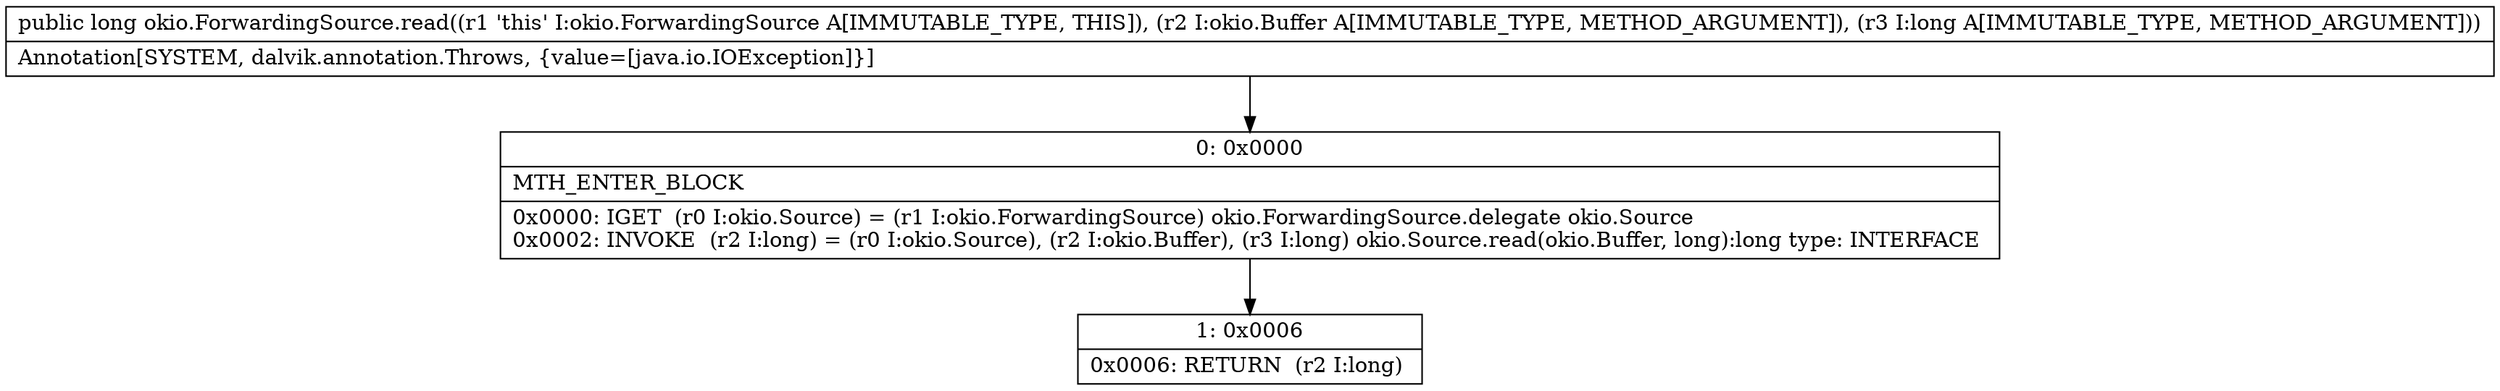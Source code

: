 digraph "CFG forokio.ForwardingSource.read(Lokio\/Buffer;J)J" {
Node_0 [shape=record,label="{0\:\ 0x0000|MTH_ENTER_BLOCK\l|0x0000: IGET  (r0 I:okio.Source) = (r1 I:okio.ForwardingSource) okio.ForwardingSource.delegate okio.Source \l0x0002: INVOKE  (r2 I:long) = (r0 I:okio.Source), (r2 I:okio.Buffer), (r3 I:long) okio.Source.read(okio.Buffer, long):long type: INTERFACE \l}"];
Node_1 [shape=record,label="{1\:\ 0x0006|0x0006: RETURN  (r2 I:long) \l}"];
MethodNode[shape=record,label="{public long okio.ForwardingSource.read((r1 'this' I:okio.ForwardingSource A[IMMUTABLE_TYPE, THIS]), (r2 I:okio.Buffer A[IMMUTABLE_TYPE, METHOD_ARGUMENT]), (r3 I:long A[IMMUTABLE_TYPE, METHOD_ARGUMENT]))  | Annotation[SYSTEM, dalvik.annotation.Throws, \{value=[java.io.IOException]\}]\l}"];
MethodNode -> Node_0;
Node_0 -> Node_1;
}

